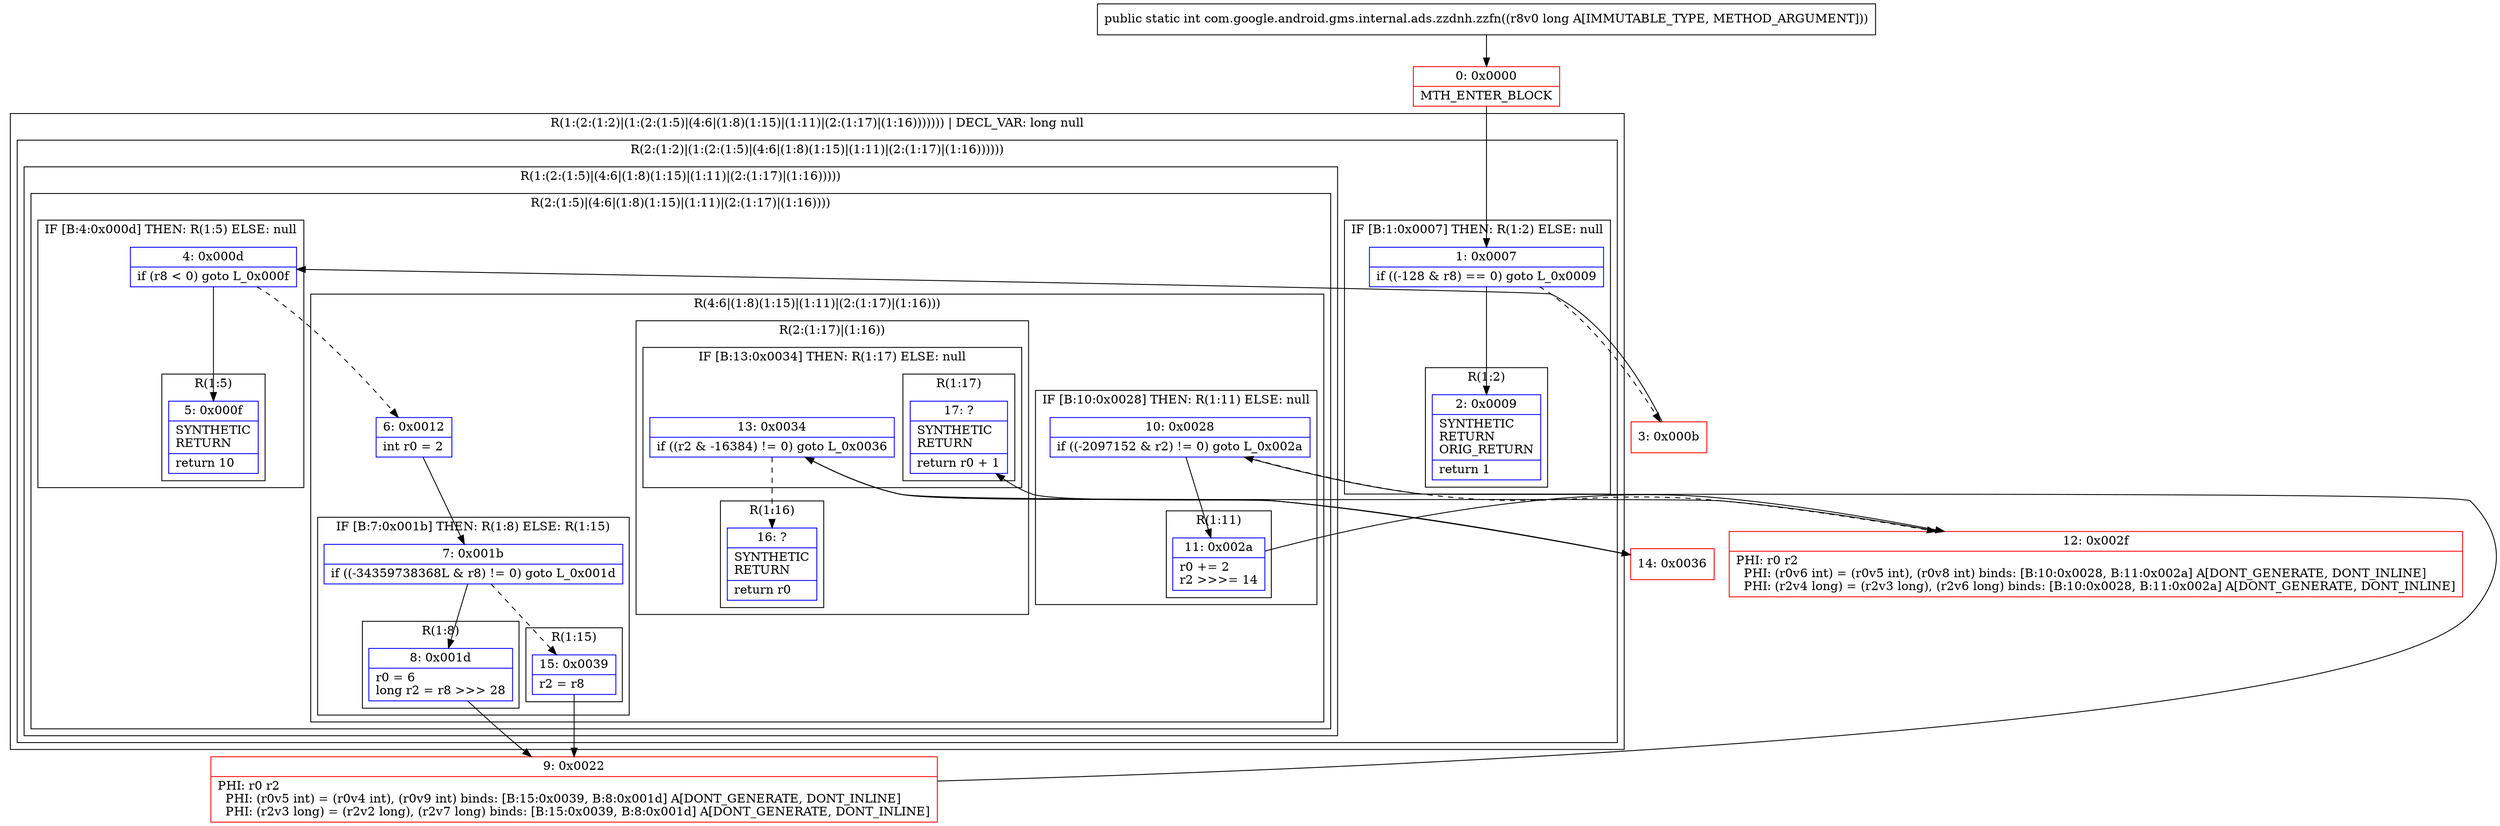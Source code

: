 digraph "CFG forcom.google.android.gms.internal.ads.zzdnh.zzfn(J)I" {
subgraph cluster_Region_1797512889 {
label = "R(1:(2:(1:2)|(1:(2:(1:5)|(4:6|(1:8)(1:15)|(1:11)|(2:(1:17)|(1:16))))))) | DECL_VAR: long null\l";
node [shape=record,color=blue];
subgraph cluster_Region_428021618 {
label = "R(2:(1:2)|(1:(2:(1:5)|(4:6|(1:8)(1:15)|(1:11)|(2:(1:17)|(1:16))))))";
node [shape=record,color=blue];
subgraph cluster_IfRegion_627944237 {
label = "IF [B:1:0x0007] THEN: R(1:2) ELSE: null";
node [shape=record,color=blue];
Node_1 [shape=record,label="{1\:\ 0x0007|if ((\-128 & r8) == 0) goto L_0x0009\l}"];
subgraph cluster_Region_919433076 {
label = "R(1:2)";
node [shape=record,color=blue];
Node_2 [shape=record,label="{2\:\ 0x0009|SYNTHETIC\lRETURN\lORIG_RETURN\l|return 1\l}"];
}
}
subgraph cluster_Region_1131325698 {
label = "R(1:(2:(1:5)|(4:6|(1:8)(1:15)|(1:11)|(2:(1:17)|(1:16)))))";
node [shape=record,color=blue];
subgraph cluster_Region_1113005722 {
label = "R(2:(1:5)|(4:6|(1:8)(1:15)|(1:11)|(2:(1:17)|(1:16))))";
node [shape=record,color=blue];
subgraph cluster_IfRegion_170647870 {
label = "IF [B:4:0x000d] THEN: R(1:5) ELSE: null";
node [shape=record,color=blue];
Node_4 [shape=record,label="{4\:\ 0x000d|if (r8 \< 0) goto L_0x000f\l}"];
subgraph cluster_Region_1472240064 {
label = "R(1:5)";
node [shape=record,color=blue];
Node_5 [shape=record,label="{5\:\ 0x000f|SYNTHETIC\lRETURN\l|return 10\l}"];
}
}
subgraph cluster_Region_475219551 {
label = "R(4:6|(1:8)(1:15)|(1:11)|(2:(1:17)|(1:16)))";
node [shape=record,color=blue];
Node_6 [shape=record,label="{6\:\ 0x0012|int r0 = 2\l}"];
subgraph cluster_IfRegion_1641024643 {
label = "IF [B:7:0x001b] THEN: R(1:8) ELSE: R(1:15)";
node [shape=record,color=blue];
Node_7 [shape=record,label="{7\:\ 0x001b|if ((\-34359738368L & r8) != 0) goto L_0x001d\l}"];
subgraph cluster_Region_1076988583 {
label = "R(1:8)";
node [shape=record,color=blue];
Node_8 [shape=record,label="{8\:\ 0x001d|r0 = 6\llong r2 = r8 \>\>\> 28\l}"];
}
subgraph cluster_Region_797671952 {
label = "R(1:15)";
node [shape=record,color=blue];
Node_15 [shape=record,label="{15\:\ 0x0039|r2 = r8\l}"];
}
}
subgraph cluster_IfRegion_461991405 {
label = "IF [B:10:0x0028] THEN: R(1:11) ELSE: null";
node [shape=record,color=blue];
Node_10 [shape=record,label="{10\:\ 0x0028|if ((\-2097152 & r2) != 0) goto L_0x002a\l}"];
subgraph cluster_Region_1612938883 {
label = "R(1:11)";
node [shape=record,color=blue];
Node_11 [shape=record,label="{11\:\ 0x002a|r0 += 2\lr2 \>\>\>= 14\l}"];
}
}
subgraph cluster_Region_1325288883 {
label = "R(2:(1:17)|(1:16))";
node [shape=record,color=blue];
subgraph cluster_IfRegion_497271605 {
label = "IF [B:13:0x0034] THEN: R(1:17) ELSE: null";
node [shape=record,color=blue];
Node_13 [shape=record,label="{13\:\ 0x0034|if ((r2 & \-16384) != 0) goto L_0x0036\l}"];
subgraph cluster_Region_1388375256 {
label = "R(1:17)";
node [shape=record,color=blue];
Node_17 [shape=record,label="{17\:\ ?|SYNTHETIC\lRETURN\l|return r0 + 1\l}"];
}
}
subgraph cluster_Region_1420245345 {
label = "R(1:16)";
node [shape=record,color=blue];
Node_16 [shape=record,label="{16\:\ ?|SYNTHETIC\lRETURN\l|return r0\l}"];
}
}
}
}
}
}
}
Node_0 [shape=record,color=red,label="{0\:\ 0x0000|MTH_ENTER_BLOCK\l}"];
Node_3 [shape=record,color=red,label="{3\:\ 0x000b}"];
Node_9 [shape=record,color=red,label="{9\:\ 0x0022|PHI: r0 r2 \l  PHI: (r0v5 int) = (r0v4 int), (r0v9 int) binds: [B:15:0x0039, B:8:0x001d] A[DONT_GENERATE, DONT_INLINE]\l  PHI: (r2v3 long) = (r2v2 long), (r2v7 long) binds: [B:15:0x0039, B:8:0x001d] A[DONT_GENERATE, DONT_INLINE]\l}"];
Node_12 [shape=record,color=red,label="{12\:\ 0x002f|PHI: r0 r2 \l  PHI: (r0v6 int) = (r0v5 int), (r0v8 int) binds: [B:10:0x0028, B:11:0x002a] A[DONT_GENERATE, DONT_INLINE]\l  PHI: (r2v4 long) = (r2v3 long), (r2v6 long) binds: [B:10:0x0028, B:11:0x002a] A[DONT_GENERATE, DONT_INLINE]\l}"];
Node_14 [shape=record,color=red,label="{14\:\ 0x0036}"];
MethodNode[shape=record,label="{public static int com.google.android.gms.internal.ads.zzdnh.zzfn((r8v0 long A[IMMUTABLE_TYPE, METHOD_ARGUMENT])) }"];
MethodNode -> Node_0;
Node_1 -> Node_2;
Node_1 -> Node_3[style=dashed];
Node_4 -> Node_5;
Node_4 -> Node_6[style=dashed];
Node_6 -> Node_7;
Node_7 -> Node_8;
Node_7 -> Node_15[style=dashed];
Node_8 -> Node_9;
Node_15 -> Node_9;
Node_10 -> Node_11;
Node_10 -> Node_12[style=dashed];
Node_11 -> Node_12;
Node_13 -> Node_14;
Node_13 -> Node_16[style=dashed];
Node_0 -> Node_1;
Node_3 -> Node_4;
Node_9 -> Node_10;
Node_12 -> Node_13;
Node_14 -> Node_17;
}

